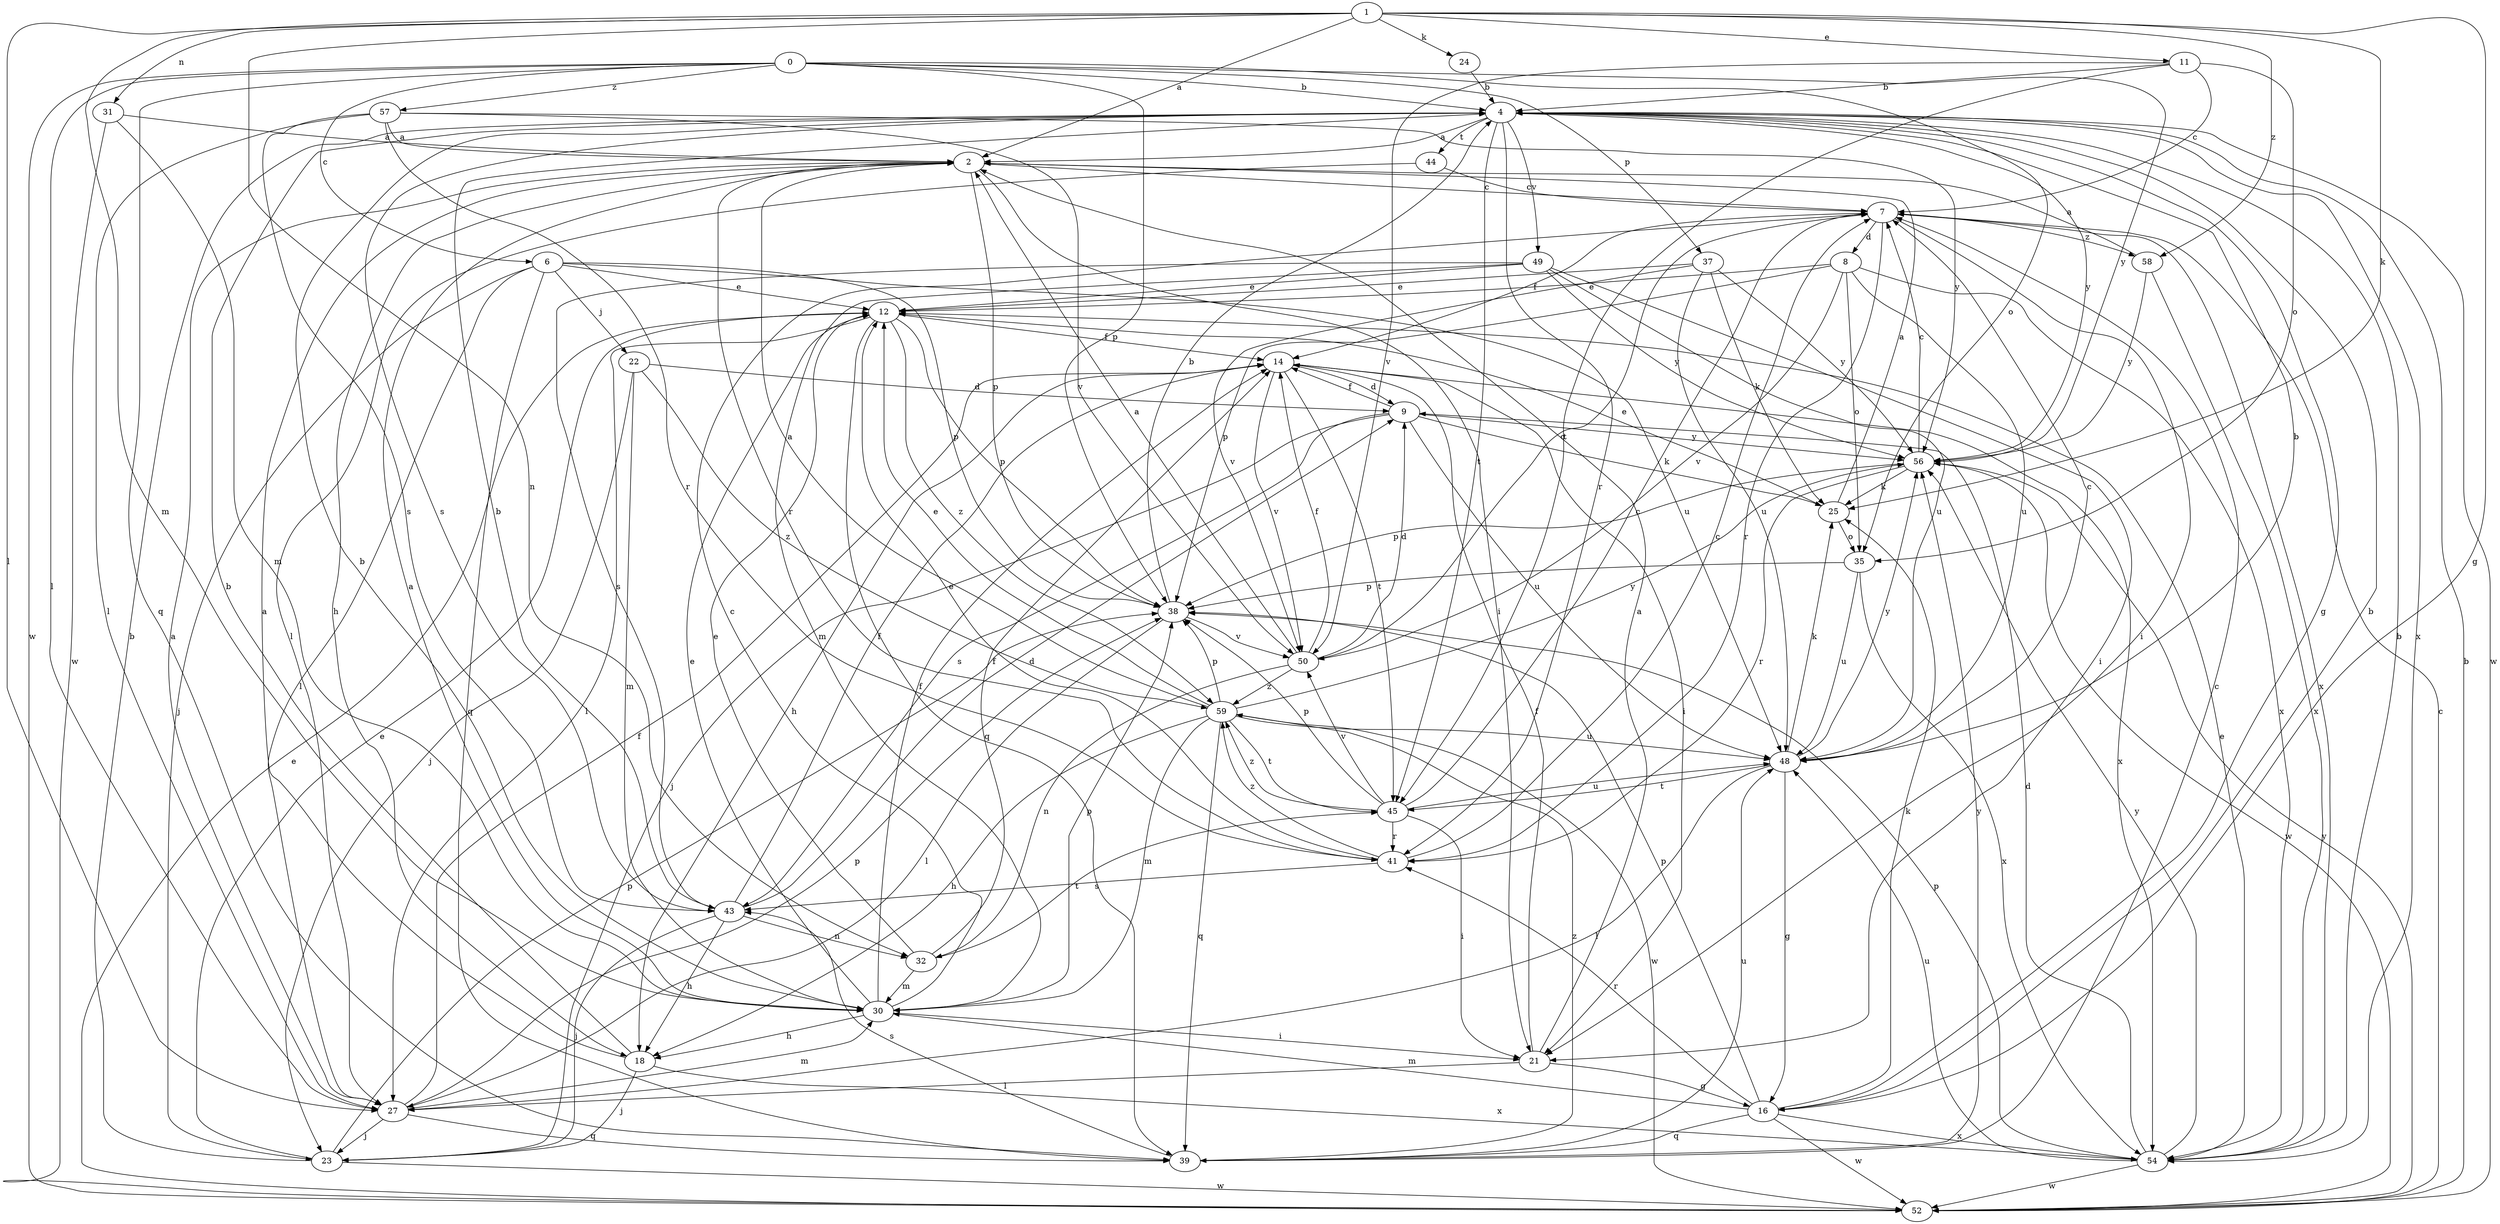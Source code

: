 strict digraph  {
0;
1;
2;
4;
6;
7;
8;
9;
11;
12;
14;
16;
18;
21;
22;
23;
24;
25;
27;
30;
31;
32;
35;
37;
38;
39;
41;
43;
44;
45;
48;
49;
50;
52;
54;
56;
57;
58;
59;
0 -> 4  [label=b];
0 -> 6  [label=c];
0 -> 27  [label=l];
0 -> 35  [label=o];
0 -> 37  [label=p];
0 -> 38  [label=p];
0 -> 39  [label=q];
0 -> 52  [label=w];
0 -> 56  [label=y];
0 -> 57  [label=z];
1 -> 2  [label=a];
1 -> 11  [label=e];
1 -> 16  [label=g];
1 -> 24  [label=k];
1 -> 25  [label=k];
1 -> 27  [label=l];
1 -> 30  [label=m];
1 -> 31  [label=n];
1 -> 32  [label=n];
1 -> 58  [label=z];
2 -> 7  [label=c];
2 -> 18  [label=h];
2 -> 21  [label=i];
2 -> 38  [label=p];
2 -> 41  [label=r];
4 -> 2  [label=a];
4 -> 16  [label=g];
4 -> 41  [label=r];
4 -> 43  [label=s];
4 -> 44  [label=t];
4 -> 45  [label=t];
4 -> 49  [label=v];
4 -> 52  [label=w];
4 -> 54  [label=x];
4 -> 56  [label=y];
6 -> 12  [label=e];
6 -> 22  [label=j];
6 -> 23  [label=j];
6 -> 27  [label=l];
6 -> 38  [label=p];
6 -> 39  [label=q];
6 -> 48  [label=u];
7 -> 8  [label=d];
7 -> 14  [label=f];
7 -> 21  [label=i];
7 -> 41  [label=r];
7 -> 54  [label=x];
7 -> 58  [label=z];
8 -> 12  [label=e];
8 -> 35  [label=o];
8 -> 38  [label=p];
8 -> 48  [label=u];
8 -> 50  [label=v];
8 -> 54  [label=x];
9 -> 14  [label=f];
9 -> 23  [label=j];
9 -> 25  [label=k];
9 -> 43  [label=s];
9 -> 48  [label=u];
9 -> 56  [label=y];
11 -> 4  [label=b];
11 -> 7  [label=c];
11 -> 35  [label=o];
11 -> 45  [label=t];
11 -> 50  [label=v];
12 -> 14  [label=f];
12 -> 27  [label=l];
12 -> 38  [label=p];
12 -> 39  [label=q];
12 -> 59  [label=z];
14 -> 9  [label=d];
14 -> 18  [label=h];
14 -> 21  [label=i];
14 -> 45  [label=t];
14 -> 50  [label=v];
14 -> 54  [label=x];
16 -> 4  [label=b];
16 -> 25  [label=k];
16 -> 30  [label=m];
16 -> 38  [label=p];
16 -> 39  [label=q];
16 -> 41  [label=r];
16 -> 52  [label=w];
16 -> 54  [label=x];
18 -> 2  [label=a];
18 -> 4  [label=b];
18 -> 23  [label=j];
18 -> 54  [label=x];
21 -> 2  [label=a];
21 -> 14  [label=f];
21 -> 16  [label=g];
21 -> 27  [label=l];
22 -> 9  [label=d];
22 -> 23  [label=j];
22 -> 30  [label=m];
22 -> 59  [label=z];
23 -> 4  [label=b];
23 -> 12  [label=e];
23 -> 38  [label=p];
23 -> 52  [label=w];
24 -> 4  [label=b];
25 -> 2  [label=a];
25 -> 12  [label=e];
25 -> 35  [label=o];
27 -> 2  [label=a];
27 -> 14  [label=f];
27 -> 23  [label=j];
27 -> 30  [label=m];
27 -> 38  [label=p];
27 -> 39  [label=q];
30 -> 2  [label=a];
30 -> 4  [label=b];
30 -> 7  [label=c];
30 -> 12  [label=e];
30 -> 14  [label=f];
30 -> 18  [label=h];
30 -> 21  [label=i];
30 -> 38  [label=p];
31 -> 2  [label=a];
31 -> 30  [label=m];
31 -> 52  [label=w];
32 -> 12  [label=e];
32 -> 14  [label=f];
32 -> 30  [label=m];
32 -> 45  [label=t];
35 -> 38  [label=p];
35 -> 48  [label=u];
35 -> 54  [label=x];
37 -> 12  [label=e];
37 -> 25  [label=k];
37 -> 48  [label=u];
37 -> 50  [label=v];
37 -> 56  [label=y];
38 -> 4  [label=b];
38 -> 27  [label=l];
38 -> 50  [label=v];
39 -> 7  [label=c];
39 -> 43  [label=s];
39 -> 48  [label=u];
39 -> 56  [label=y];
39 -> 59  [label=z];
41 -> 7  [label=c];
41 -> 12  [label=e];
41 -> 43  [label=s];
41 -> 59  [label=z];
43 -> 4  [label=b];
43 -> 9  [label=d];
43 -> 14  [label=f];
43 -> 18  [label=h];
43 -> 23  [label=j];
43 -> 32  [label=n];
44 -> 7  [label=c];
44 -> 27  [label=l];
45 -> 7  [label=c];
45 -> 21  [label=i];
45 -> 38  [label=p];
45 -> 41  [label=r];
45 -> 48  [label=u];
45 -> 50  [label=v];
45 -> 59  [label=z];
48 -> 4  [label=b];
48 -> 7  [label=c];
48 -> 16  [label=g];
48 -> 25  [label=k];
48 -> 27  [label=l];
48 -> 45  [label=t];
48 -> 56  [label=y];
49 -> 12  [label=e];
49 -> 21  [label=i];
49 -> 30  [label=m];
49 -> 43  [label=s];
49 -> 48  [label=u];
49 -> 56  [label=y];
50 -> 2  [label=a];
50 -> 7  [label=c];
50 -> 9  [label=d];
50 -> 14  [label=f];
50 -> 32  [label=n];
50 -> 59  [label=z];
52 -> 4  [label=b];
52 -> 7  [label=c];
52 -> 12  [label=e];
52 -> 56  [label=y];
54 -> 4  [label=b];
54 -> 9  [label=d];
54 -> 12  [label=e];
54 -> 38  [label=p];
54 -> 48  [label=u];
54 -> 52  [label=w];
54 -> 56  [label=y];
56 -> 7  [label=c];
56 -> 25  [label=k];
56 -> 38  [label=p];
56 -> 41  [label=r];
56 -> 52  [label=w];
57 -> 2  [label=a];
57 -> 27  [label=l];
57 -> 41  [label=r];
57 -> 43  [label=s];
57 -> 50  [label=v];
57 -> 56  [label=y];
58 -> 2  [label=a];
58 -> 54  [label=x];
58 -> 56  [label=y];
59 -> 2  [label=a];
59 -> 12  [label=e];
59 -> 18  [label=h];
59 -> 30  [label=m];
59 -> 38  [label=p];
59 -> 39  [label=q];
59 -> 45  [label=t];
59 -> 48  [label=u];
59 -> 52  [label=w];
59 -> 56  [label=y];
}
